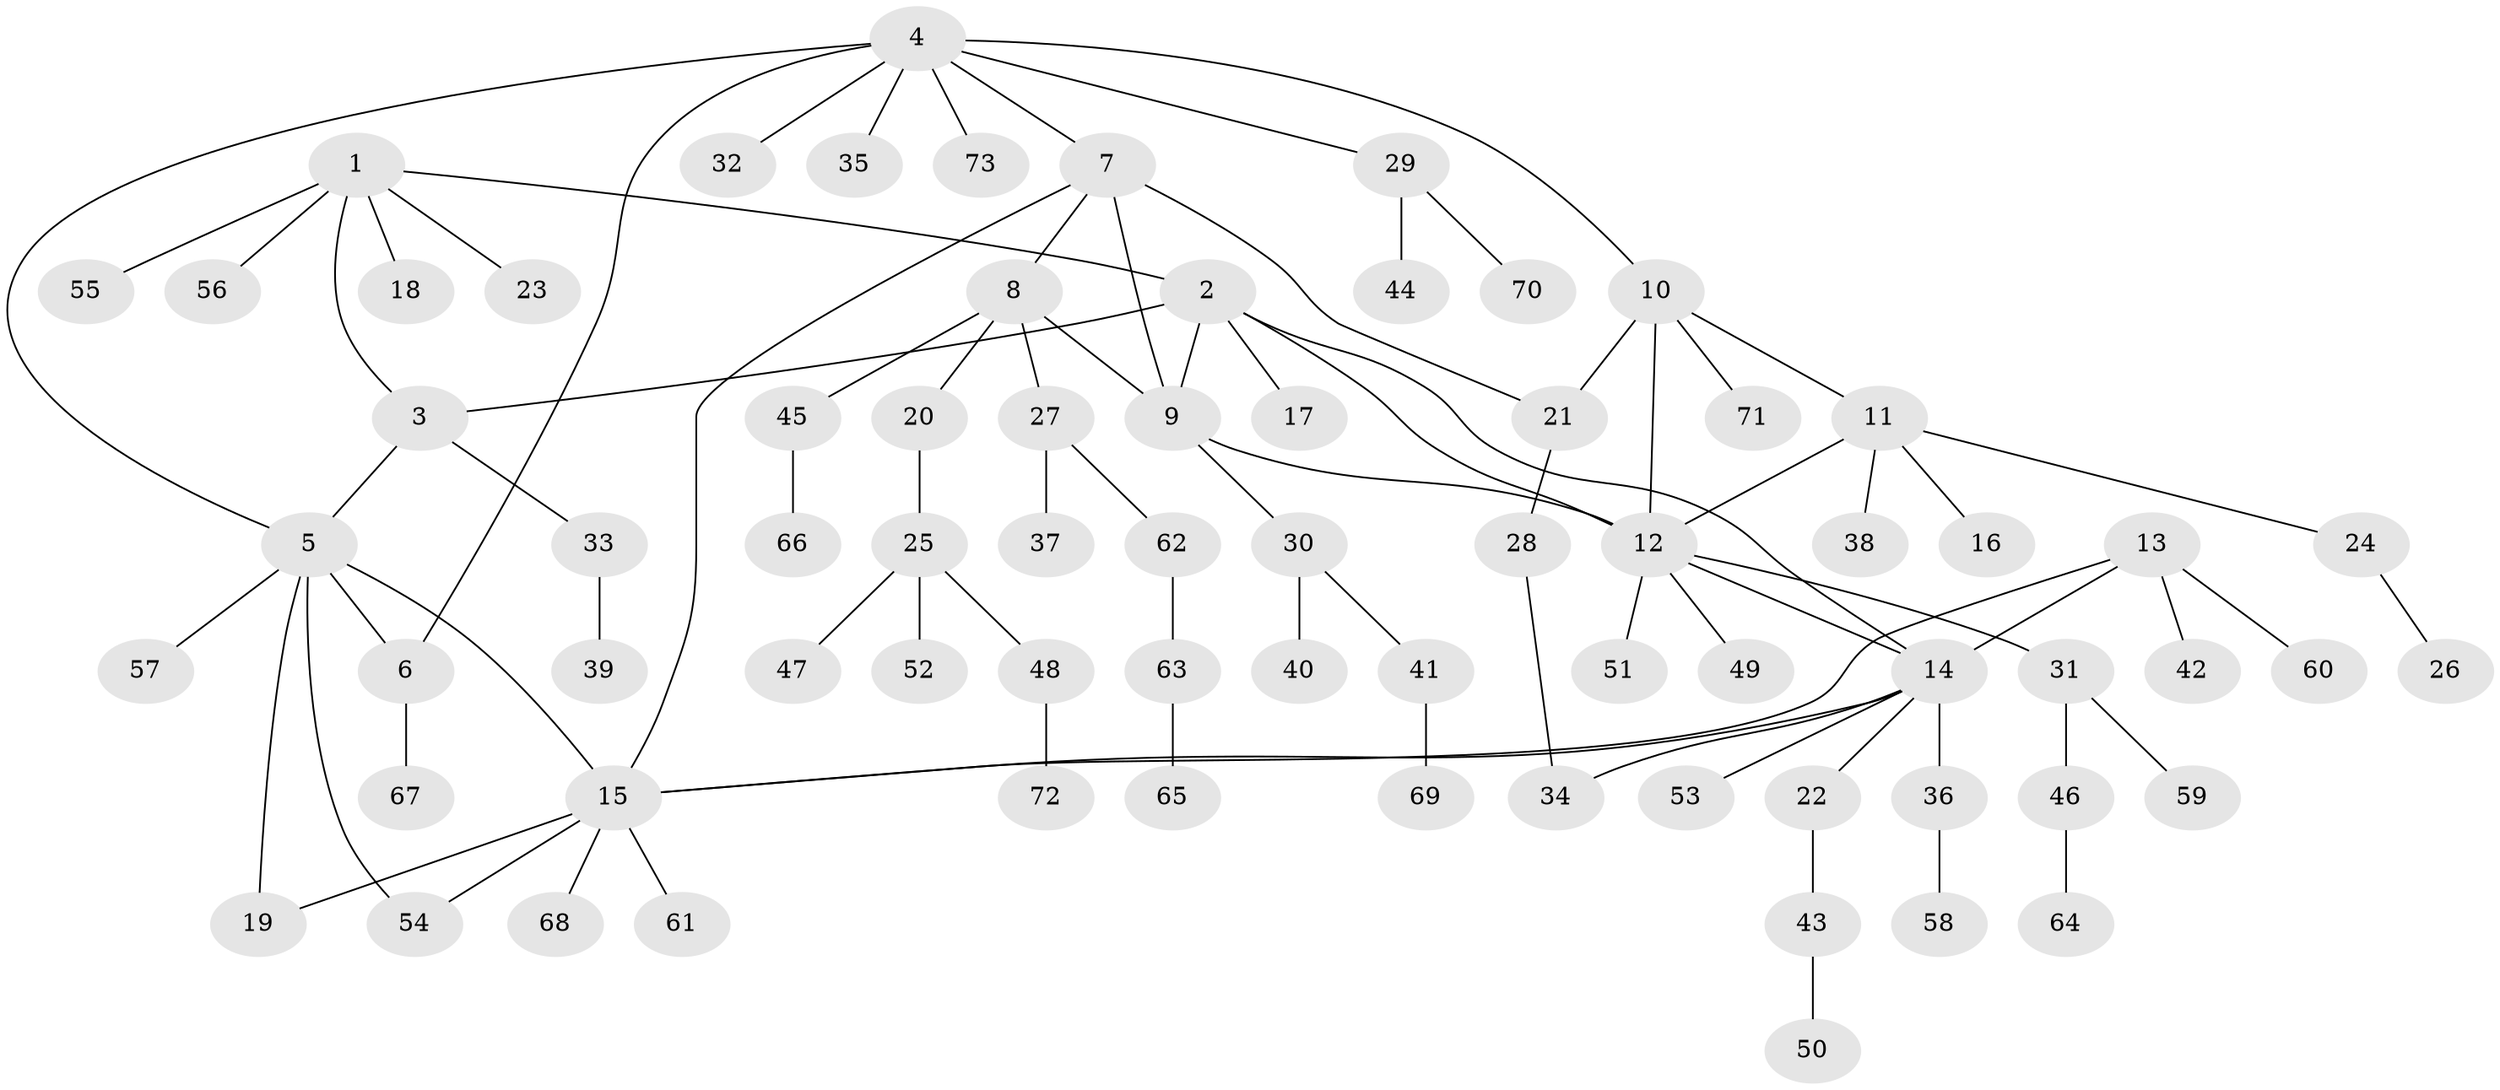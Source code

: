 // coarse degree distribution, {3: 0.034482758620689655, 7: 0.034482758620689655, 8: 0.06896551724137931, 1: 0.7931034482758621, 11: 0.034482758620689655, 2: 0.034482758620689655}
// Generated by graph-tools (version 1.1) at 2025/58/03/04/25 21:58:11]
// undirected, 73 vertices, 87 edges
graph export_dot {
graph [start="1"]
  node [color=gray90,style=filled];
  1;
  2;
  3;
  4;
  5;
  6;
  7;
  8;
  9;
  10;
  11;
  12;
  13;
  14;
  15;
  16;
  17;
  18;
  19;
  20;
  21;
  22;
  23;
  24;
  25;
  26;
  27;
  28;
  29;
  30;
  31;
  32;
  33;
  34;
  35;
  36;
  37;
  38;
  39;
  40;
  41;
  42;
  43;
  44;
  45;
  46;
  47;
  48;
  49;
  50;
  51;
  52;
  53;
  54;
  55;
  56;
  57;
  58;
  59;
  60;
  61;
  62;
  63;
  64;
  65;
  66;
  67;
  68;
  69;
  70;
  71;
  72;
  73;
  1 -- 2;
  1 -- 3;
  1 -- 18;
  1 -- 23;
  1 -- 55;
  1 -- 56;
  2 -- 3;
  2 -- 9;
  2 -- 12;
  2 -- 14;
  2 -- 17;
  3 -- 5;
  3 -- 33;
  4 -- 5;
  4 -- 6;
  4 -- 7;
  4 -- 10;
  4 -- 29;
  4 -- 32;
  4 -- 35;
  4 -- 73;
  5 -- 6;
  5 -- 15;
  5 -- 19;
  5 -- 54;
  5 -- 57;
  6 -- 67;
  7 -- 8;
  7 -- 9;
  7 -- 15;
  7 -- 21;
  8 -- 9;
  8 -- 20;
  8 -- 27;
  8 -- 45;
  9 -- 12;
  9 -- 30;
  10 -- 11;
  10 -- 12;
  10 -- 21;
  10 -- 71;
  11 -- 12;
  11 -- 16;
  11 -- 24;
  11 -- 38;
  12 -- 14;
  12 -- 31;
  12 -- 49;
  12 -- 51;
  13 -- 14;
  13 -- 15;
  13 -- 42;
  13 -- 60;
  14 -- 15;
  14 -- 22;
  14 -- 34;
  14 -- 36;
  14 -- 53;
  15 -- 19;
  15 -- 54;
  15 -- 61;
  15 -- 68;
  20 -- 25;
  21 -- 28;
  22 -- 43;
  24 -- 26;
  25 -- 47;
  25 -- 48;
  25 -- 52;
  27 -- 37;
  27 -- 62;
  28 -- 34;
  29 -- 44;
  29 -- 70;
  30 -- 40;
  30 -- 41;
  31 -- 46;
  31 -- 59;
  33 -- 39;
  36 -- 58;
  41 -- 69;
  43 -- 50;
  45 -- 66;
  46 -- 64;
  48 -- 72;
  62 -- 63;
  63 -- 65;
}
